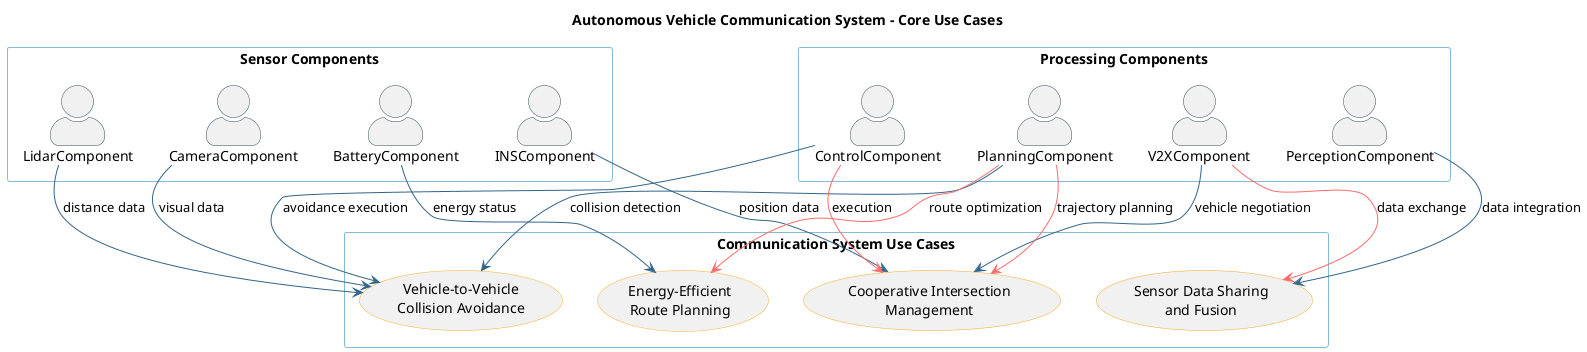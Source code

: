 @startuml 04-use_case_diagram

skinparam actorStyle awesome
skinparam packageStyle rectangle
skinparam usecaseStyle rectangle
skinparam ArrowColor #33658A
skinparam ActorBorderColor #2F4858
skinparam UsecaseBorderColor #F6AE2D
skinparam PackageBorderColor #86BBD8

title Autonomous Vehicle Communication System - Core Use Cases

' Group actors by functionality
package "Sensor Components" {
  actor "CameraComponent" as Camera
  actor "LidarComponent" as Lidar
  actor "INSComponent" as INS
  actor "BatteryComponent" as Battery
}

package "Processing Components" {
  ' actor "ECUComponent" as ECU
  actor "PerceptionComponent" as Perception
  actor "PlanningComponent" as Planning
  actor "ControlComponent" as Control
  actor "V2XComponent" as V2X
  ' actor "SafetyComponent" as Safety
}

' Define the simplified use cases
rectangle "Communication System Use Cases" {
    usecase "Vehicle-to-Vehicle\nCollision Avoidance" as UC1
    usecase "Cooperative Intersection\nManagement" as UC2
    usecase "Energy-Efficient\nRoute Planning" as UC3
    usecase "Sensor Data Sharing\nand Fusion" as UC4
    ' usecase "Emergency Vehicle\nResponse" as UC5
    ' usecase "Cooperative Perception\nat Blind Intersections" as UC6
    ' usecase "Battery Health Monitoring\nand Charging Recommendations" as UC7
    ' usecase "Adaptive Cruise Control\nwith V2V Enhancement" as UC8
}

' Simplify relationships by connecting packages to use cases rather than individual actors
' Only show the most important direct connections

' Use Case 1: Vehicle-to-Vehicle Collision Avoidance
Camera --> UC1 : visual data
Lidar --> UC1 : distance data
Planning --> UC1 : collision detection
Control --> UC1 : avoidance execution

' Use Case 2: Cooperative Intersection Management
INS --> UC2 : position data
V2X --> UC2 : vehicle negotiation
Planning -[#FF6B6B]-> UC2 : trajectory planning
Control -[#FF6B6B]-> UC2 : execution

' Use Case 3: Energy-Efficient Route Planning
Battery --> UC3 : energy status
Planning -[#FF6B6B]-> UC3 : route optimization

' Use Case 4: Sensor Data Sharing and Fusion
V2X -[#FF6B6B]-> UC4 : data exchange
Perception --> UC4 : data integration

@enduml
